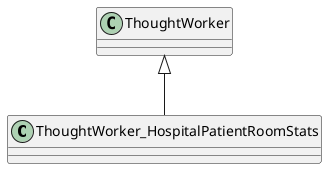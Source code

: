 @startuml
class ThoughtWorker_HospitalPatientRoomStats {
}
ThoughtWorker <|-- ThoughtWorker_HospitalPatientRoomStats
@enduml
